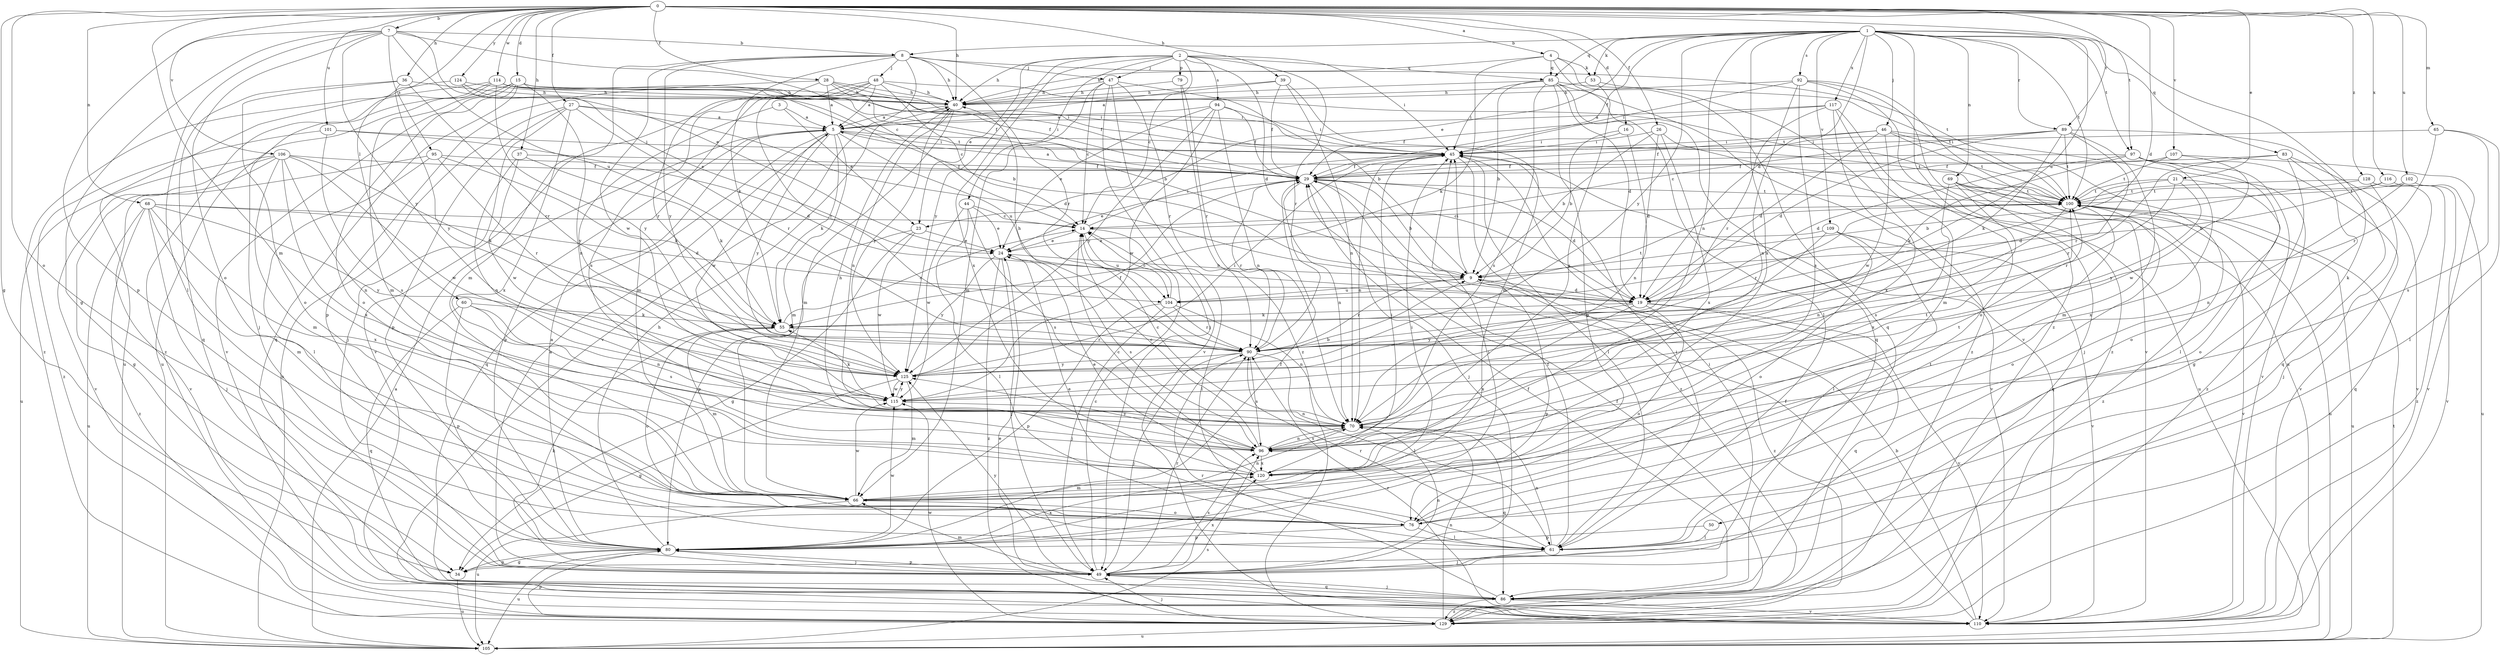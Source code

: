 strict digraph  {
0;
1;
2;
3;
4;
5;
7;
8;
9;
14;
15;
16;
19;
21;
23;
24;
26;
27;
28;
29;
34;
36;
37;
39;
40;
44;
45;
46;
47;
48;
49;
50;
53;
55;
60;
61;
65;
66;
68;
69;
70;
76;
79;
80;
83;
85;
86;
89;
90;
92;
94;
95;
96;
97;
100;
101;
102;
104;
105;
106;
107;
109;
110;
114;
115;
116;
117;
120;
124;
125;
128;
129;
0 -> 4  [label=a];
0 -> 7  [label=b];
0 -> 15  [label=d];
0 -> 16  [label=d];
0 -> 19  [label=d];
0 -> 21  [label=e];
0 -> 26  [label=f];
0 -> 27  [label=f];
0 -> 28  [label=f];
0 -> 34  [label=g];
0 -> 36  [label=h];
0 -> 37  [label=h];
0 -> 39  [label=h];
0 -> 40  [label=h];
0 -> 60  [label=l];
0 -> 65  [label=m];
0 -> 66  [label=m];
0 -> 68  [label=n];
0 -> 76  [label=o];
0 -> 89  [label=r];
0 -> 97  [label=t];
0 -> 101  [label=u];
0 -> 102  [label=u];
0 -> 106  [label=v];
0 -> 107  [label=v];
0 -> 114  [label=w];
0 -> 116  [label=x];
0 -> 124  [label=y];
0 -> 128  [label=z];
1 -> 8  [label=b];
1 -> 19  [label=d];
1 -> 23  [label=e];
1 -> 29  [label=f];
1 -> 46  [label=j];
1 -> 50  [label=k];
1 -> 53  [label=k];
1 -> 69  [label=n];
1 -> 70  [label=n];
1 -> 83  [label=q];
1 -> 85  [label=q];
1 -> 89  [label=r];
1 -> 92  [label=s];
1 -> 97  [label=t];
1 -> 100  [label=t];
1 -> 104  [label=u];
1 -> 109  [label=v];
1 -> 117  [label=x];
1 -> 120  [label=x];
1 -> 125  [label=y];
1 -> 129  [label=z];
2 -> 14  [label=c];
2 -> 19  [label=d];
2 -> 23  [label=e];
2 -> 40  [label=h];
2 -> 44  [label=i];
2 -> 45  [label=i];
2 -> 47  [label=j];
2 -> 79  [label=p];
2 -> 85  [label=q];
2 -> 90  [label=r];
2 -> 94  [label=s];
2 -> 120  [label=x];
2 -> 125  [label=y];
3 -> 5  [label=a];
3 -> 23  [label=e];
3 -> 125  [label=y];
4 -> 40  [label=h];
4 -> 53  [label=k];
4 -> 55  [label=k];
4 -> 85  [label=q];
4 -> 86  [label=q];
4 -> 110  [label=v];
5 -> 45  [label=i];
5 -> 55  [label=k];
5 -> 66  [label=m];
5 -> 80  [label=p];
5 -> 86  [label=q];
5 -> 100  [label=t];
5 -> 104  [label=u];
5 -> 115  [label=w];
5 -> 125  [label=y];
7 -> 8  [label=b];
7 -> 14  [label=c];
7 -> 24  [label=e];
7 -> 34  [label=g];
7 -> 61  [label=l];
7 -> 76  [label=o];
7 -> 80  [label=p];
7 -> 95  [label=s];
7 -> 104  [label=u];
7 -> 125  [label=y];
8 -> 40  [label=h];
8 -> 47  [label=j];
8 -> 48  [label=j];
8 -> 55  [label=k];
8 -> 66  [label=m];
8 -> 90  [label=r];
8 -> 100  [label=t];
8 -> 110  [label=v];
8 -> 115  [label=w];
8 -> 125  [label=y];
9 -> 19  [label=d];
9 -> 45  [label=i];
9 -> 80  [label=p];
9 -> 90  [label=r];
9 -> 104  [label=u];
9 -> 129  [label=z];
14 -> 24  [label=e];
14 -> 45  [label=i];
14 -> 61  [label=l];
14 -> 104  [label=u];
15 -> 29  [label=f];
15 -> 40  [label=h];
15 -> 45  [label=i];
15 -> 66  [label=m];
15 -> 70  [label=n];
15 -> 76  [label=o];
15 -> 86  [label=q];
15 -> 105  [label=u];
15 -> 110  [label=v];
16 -> 9  [label=b];
16 -> 45  [label=i];
16 -> 70  [label=n];
19 -> 55  [label=k];
19 -> 76  [label=o];
19 -> 86  [label=q];
19 -> 110  [label=v];
19 -> 120  [label=x];
19 -> 125  [label=y];
21 -> 9  [label=b];
21 -> 76  [label=o];
21 -> 90  [label=r];
21 -> 100  [label=t];
21 -> 125  [label=y];
23 -> 24  [label=e];
23 -> 34  [label=g];
23 -> 80  [label=p];
23 -> 115  [label=w];
24 -> 9  [label=b];
24 -> 49  [label=j];
24 -> 96  [label=s];
24 -> 125  [label=y];
24 -> 129  [label=z];
26 -> 9  [label=b];
26 -> 19  [label=d];
26 -> 45  [label=i];
26 -> 105  [label=u];
26 -> 120  [label=x];
27 -> 5  [label=a];
27 -> 19  [label=d];
27 -> 49  [label=j];
27 -> 80  [label=p];
27 -> 90  [label=r];
27 -> 105  [label=u];
27 -> 120  [label=x];
28 -> 5  [label=a];
28 -> 9  [label=b];
28 -> 29  [label=f];
28 -> 40  [label=h];
28 -> 45  [label=i];
28 -> 80  [label=p];
28 -> 90  [label=r];
29 -> 5  [label=a];
29 -> 9  [label=b];
29 -> 19  [label=d];
29 -> 24  [label=e];
29 -> 49  [label=j];
29 -> 70  [label=n];
29 -> 90  [label=r];
29 -> 100  [label=t];
34 -> 80  [label=p];
34 -> 105  [label=u];
36 -> 40  [label=h];
36 -> 76  [label=o];
36 -> 86  [label=q];
36 -> 90  [label=r];
36 -> 125  [label=y];
37 -> 29  [label=f];
37 -> 55  [label=k];
37 -> 70  [label=n];
37 -> 115  [label=w];
39 -> 5  [label=a];
39 -> 29  [label=f];
39 -> 40  [label=h];
39 -> 66  [label=m];
39 -> 70  [label=n];
40 -> 5  [label=a];
40 -> 66  [label=m];
40 -> 70  [label=n];
40 -> 125  [label=y];
44 -> 14  [label=c];
44 -> 24  [label=e];
44 -> 61  [label=l];
44 -> 96  [label=s];
44 -> 115  [label=w];
45 -> 29  [label=f];
45 -> 61  [label=l];
45 -> 70  [label=n];
45 -> 110  [label=v];
45 -> 129  [label=z];
46 -> 19  [label=d];
46 -> 29  [label=f];
46 -> 45  [label=i];
46 -> 49  [label=j];
46 -> 100  [label=t];
46 -> 110  [label=v];
46 -> 115  [label=w];
47 -> 9  [label=b];
47 -> 14  [label=c];
47 -> 40  [label=h];
47 -> 49  [label=j];
47 -> 66  [label=m];
47 -> 90  [label=r];
47 -> 110  [label=v];
48 -> 5  [label=a];
48 -> 14  [label=c];
48 -> 40  [label=h];
48 -> 66  [label=m];
48 -> 90  [label=r];
48 -> 96  [label=s];
48 -> 100  [label=t];
48 -> 110  [label=v];
49 -> 5  [label=a];
49 -> 14  [label=c];
49 -> 45  [label=i];
49 -> 55  [label=k];
49 -> 66  [label=m];
49 -> 70  [label=n];
49 -> 80  [label=p];
49 -> 86  [label=q];
49 -> 90  [label=r];
49 -> 96  [label=s];
49 -> 120  [label=x];
49 -> 125  [label=y];
50 -> 61  [label=l];
50 -> 80  [label=p];
53 -> 40  [label=h];
53 -> 96  [label=s];
53 -> 129  [label=z];
55 -> 14  [label=c];
55 -> 66  [label=m];
55 -> 76  [label=o];
55 -> 90  [label=r];
60 -> 55  [label=k];
60 -> 70  [label=n];
60 -> 80  [label=p];
60 -> 86  [label=q];
60 -> 96  [label=s];
61 -> 29  [label=f];
61 -> 45  [label=i];
61 -> 49  [label=j];
61 -> 70  [label=n];
61 -> 90  [label=r];
65 -> 45  [label=i];
65 -> 61  [label=l];
65 -> 90  [label=r];
65 -> 96  [label=s];
66 -> 45  [label=i];
66 -> 70  [label=n];
66 -> 76  [label=o];
66 -> 105  [label=u];
66 -> 115  [label=w];
68 -> 14  [label=c];
68 -> 19  [label=d];
68 -> 49  [label=j];
68 -> 66  [label=m];
68 -> 105  [label=u];
68 -> 120  [label=x];
68 -> 125  [label=y];
68 -> 129  [label=z];
69 -> 86  [label=q];
69 -> 96  [label=s];
69 -> 100  [label=t];
69 -> 105  [label=u];
69 -> 120  [label=x];
69 -> 129  [label=z];
70 -> 14  [label=c];
70 -> 86  [label=q];
70 -> 96  [label=s];
70 -> 100  [label=t];
76 -> 24  [label=e];
76 -> 61  [label=l];
76 -> 80  [label=p];
76 -> 100  [label=t];
79 -> 40  [label=h];
79 -> 90  [label=r];
79 -> 129  [label=z];
80 -> 5  [label=a];
80 -> 29  [label=f];
80 -> 34  [label=g];
80 -> 40  [label=h];
80 -> 45  [label=i];
80 -> 49  [label=j];
80 -> 105  [label=u];
80 -> 115  [label=w];
80 -> 120  [label=x];
83 -> 29  [label=f];
83 -> 34  [label=g];
83 -> 76  [label=o];
83 -> 90  [label=r];
83 -> 110  [label=v];
85 -> 9  [label=b];
85 -> 19  [label=d];
85 -> 40  [label=h];
85 -> 45  [label=i];
85 -> 61  [label=l];
85 -> 80  [label=p];
85 -> 86  [label=q];
85 -> 96  [label=s];
85 -> 100  [label=t];
86 -> 29  [label=f];
86 -> 49  [label=j];
86 -> 90  [label=r];
86 -> 110  [label=v];
86 -> 129  [label=z];
89 -> 14  [label=c];
89 -> 19  [label=d];
89 -> 45  [label=i];
89 -> 55  [label=k];
89 -> 66  [label=m];
89 -> 86  [label=q];
89 -> 90  [label=r];
89 -> 100  [label=t];
90 -> 40  [label=h];
90 -> 49  [label=j];
90 -> 61  [label=l];
90 -> 96  [label=s];
90 -> 125  [label=y];
92 -> 40  [label=h];
92 -> 45  [label=i];
92 -> 70  [label=n];
92 -> 96  [label=s];
92 -> 105  [label=u];
92 -> 110  [label=v];
92 -> 129  [label=z];
94 -> 5  [label=a];
94 -> 24  [label=e];
94 -> 29  [label=f];
94 -> 45  [label=i];
94 -> 70  [label=n];
94 -> 115  [label=w];
94 -> 125  [label=y];
95 -> 29  [label=f];
95 -> 55  [label=k];
95 -> 61  [label=l];
95 -> 90  [label=r];
95 -> 110  [label=v];
96 -> 14  [label=c];
96 -> 40  [label=h];
96 -> 70  [label=n];
96 -> 100  [label=t];
96 -> 120  [label=x];
96 -> 125  [label=y];
97 -> 19  [label=d];
97 -> 29  [label=f];
97 -> 55  [label=k];
97 -> 61  [label=l];
97 -> 110  [label=v];
97 -> 120  [label=x];
97 -> 129  [label=z];
100 -> 14  [label=c];
100 -> 70  [label=n];
100 -> 76  [label=o];
100 -> 90  [label=r];
100 -> 105  [label=u];
100 -> 110  [label=v];
101 -> 19  [label=d];
101 -> 45  [label=i];
101 -> 96  [label=s];
101 -> 129  [label=z];
102 -> 70  [label=n];
102 -> 100  [label=t];
102 -> 105  [label=u];
104 -> 14  [label=c];
104 -> 49  [label=j];
104 -> 70  [label=n];
104 -> 80  [label=p];
104 -> 90  [label=r];
104 -> 100  [label=t];
105 -> 5  [label=a];
105 -> 96  [label=s];
105 -> 100  [label=t];
106 -> 29  [label=f];
106 -> 34  [label=g];
106 -> 55  [label=k];
106 -> 66  [label=m];
106 -> 70  [label=n];
106 -> 105  [label=u];
106 -> 110  [label=v];
106 -> 115  [label=w];
106 -> 120  [label=x];
107 -> 29  [label=f];
107 -> 100  [label=t];
107 -> 110  [label=v];
107 -> 115  [label=w];
109 -> 24  [label=e];
109 -> 61  [label=l];
109 -> 76  [label=o];
109 -> 96  [label=s];
109 -> 110  [label=v];
110 -> 9  [label=b];
110 -> 24  [label=e];
110 -> 29  [label=f];
110 -> 90  [label=r];
114 -> 9  [label=b];
114 -> 29  [label=f];
114 -> 40  [label=h];
114 -> 45  [label=i];
114 -> 49  [label=j];
114 -> 105  [label=u];
114 -> 125  [label=y];
114 -> 129  [label=z];
115 -> 9  [label=b];
115 -> 55  [label=k];
115 -> 70  [label=n];
115 -> 125  [label=y];
116 -> 9  [label=b];
116 -> 100  [label=t];
116 -> 110  [label=v];
117 -> 5  [label=a];
117 -> 29  [label=f];
117 -> 66  [label=m];
117 -> 76  [label=o];
117 -> 90  [label=r];
117 -> 120  [label=x];
120 -> 14  [label=c];
120 -> 24  [label=e];
120 -> 45  [label=i];
120 -> 66  [label=m];
124 -> 24  [label=e];
124 -> 40  [label=h];
124 -> 100  [label=t];
124 -> 129  [label=z];
125 -> 29  [label=f];
125 -> 34  [label=g];
125 -> 45  [label=i];
125 -> 66  [label=m];
125 -> 115  [label=w];
128 -> 19  [label=d];
128 -> 49  [label=j];
128 -> 86  [label=q];
128 -> 100  [label=t];
128 -> 129  [label=z];
129 -> 29  [label=f];
129 -> 49  [label=j];
129 -> 70  [label=n];
129 -> 80  [label=p];
129 -> 105  [label=u];
129 -> 115  [label=w];
}
